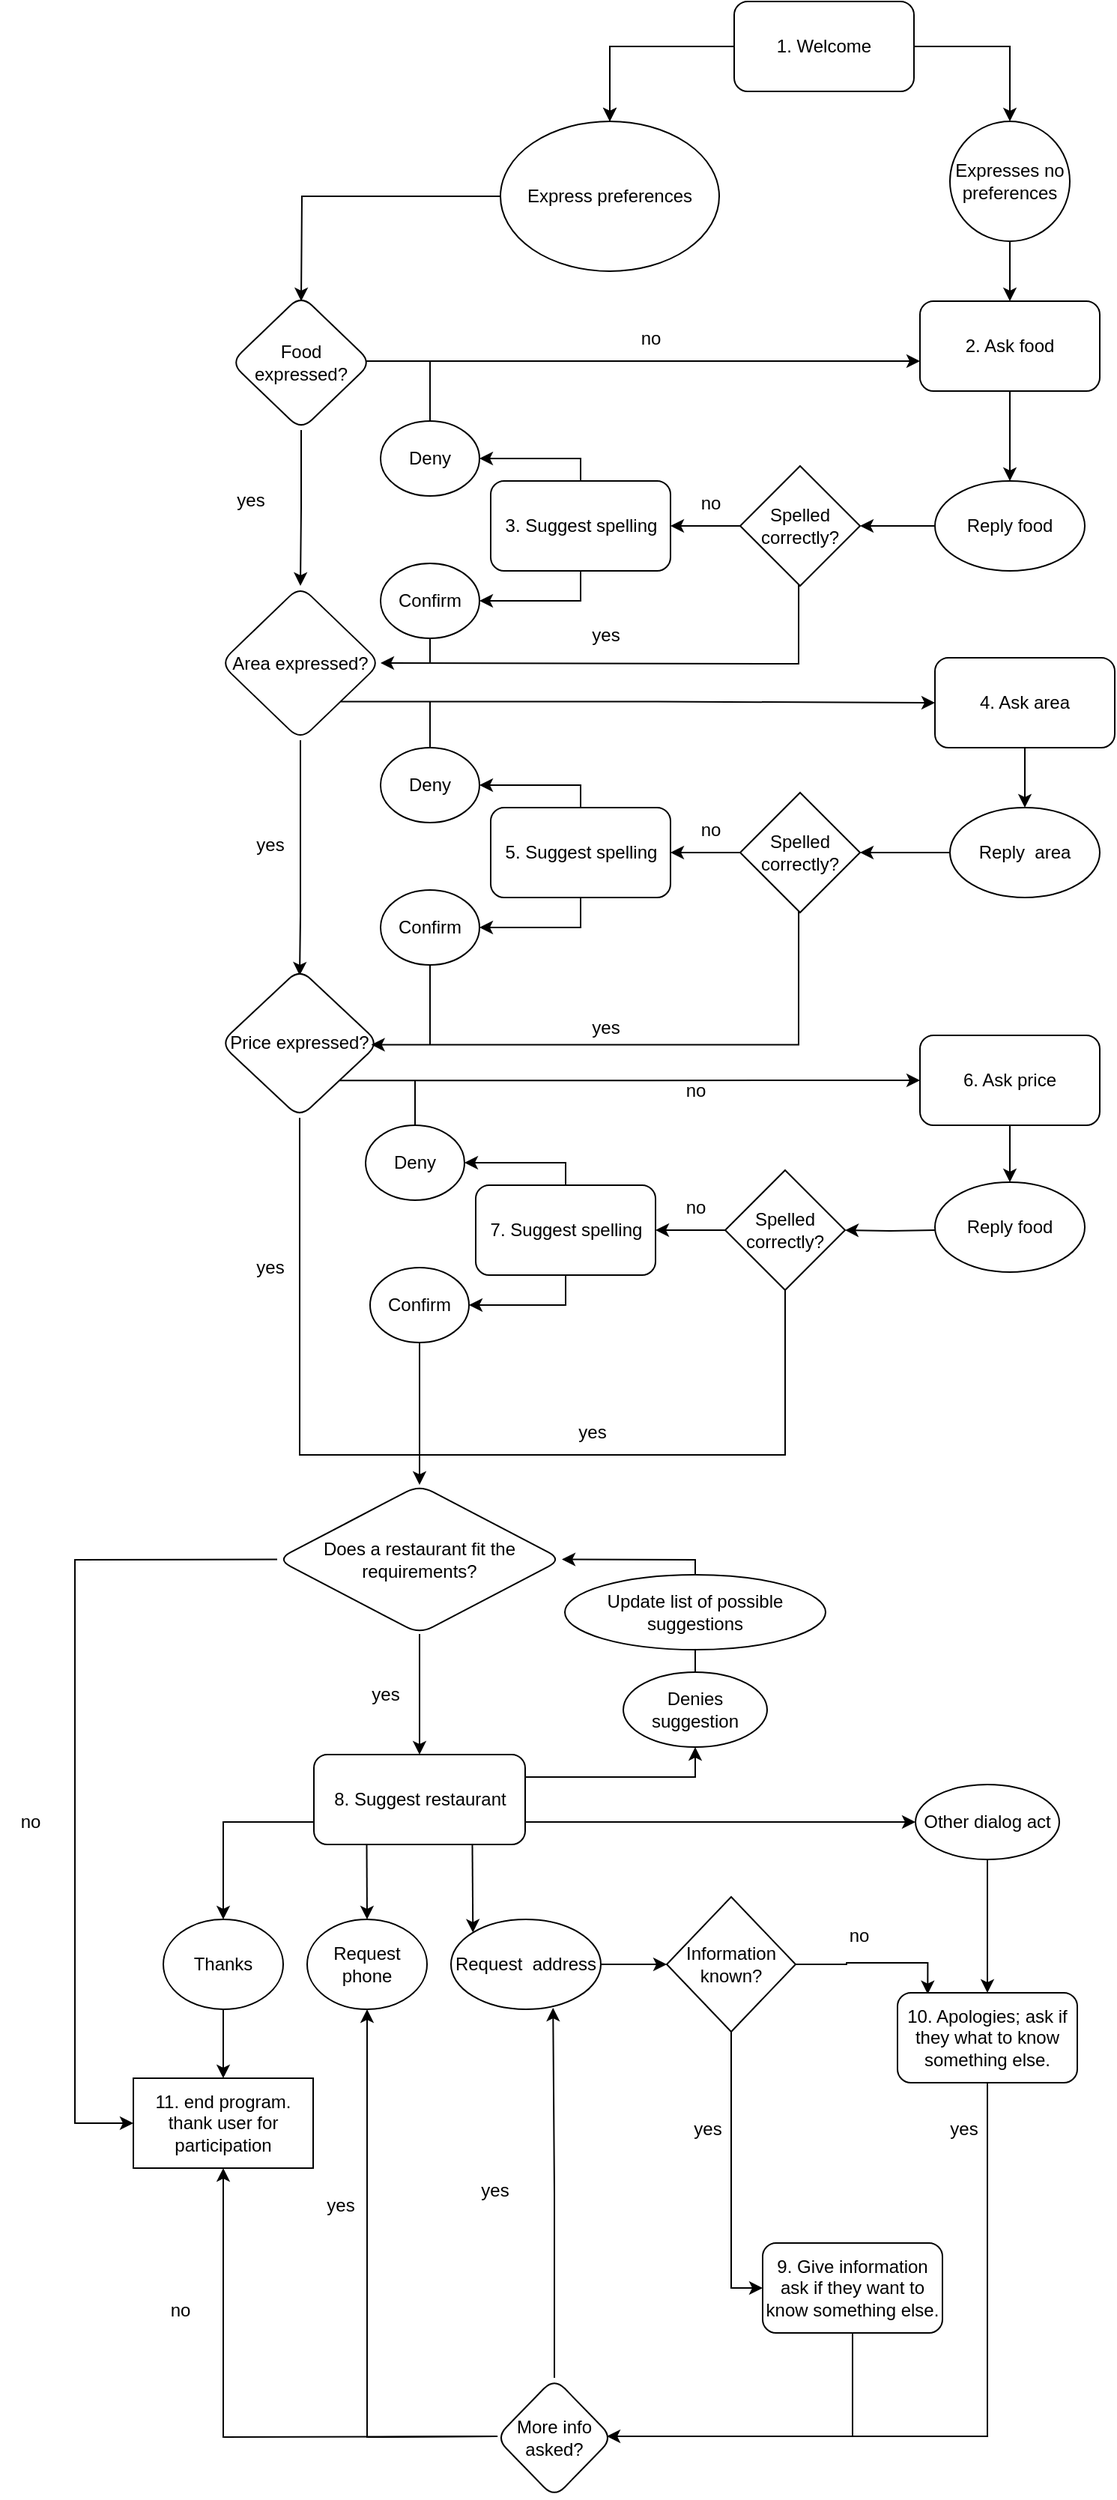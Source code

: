 <mxfile version="21.6.8" type="device">
  <diagram name="Pagina-1" id="opsYDkwGyhG0ZiY4xurV">
    <mxGraphModel dx="1762" dy="1992" grid="1" gridSize="10" guides="1" tooltips="1" connect="1" arrows="1" fold="1" page="1" pageScale="1" pageWidth="827" pageHeight="1169" math="0" shadow="0">
      <root>
        <mxCell id="0" />
        <mxCell id="1" parent="0" />
        <mxCell id="xywXRpfewnDEHFDwTRsP-21" value="" style="endArrow=none;html=1;rounded=0;exitX=0.5;exitY=1;exitDx=0;exitDy=0;" edge="1" parent="1">
          <mxGeometry width="50" height="50" relative="1" as="geometry">
            <mxPoint x="837" y="109" as="sourcePoint" />
            <mxPoint x="837" y="166" as="targetPoint" />
          </mxGeometry>
        </mxCell>
        <mxCell id="wEoxP2lr9VhXcSe8FNW--11" value="" style="edgeStyle=orthogonalEdgeStyle;rounded=0;orthogonalLoop=1;jettySize=auto;html=1;" parent="1" source="wEoxP2lr9VhXcSe8FNW--1" target="wEoxP2lr9VhXcSe8FNW--10" edge="1">
          <mxGeometry relative="1" as="geometry" />
        </mxCell>
        <mxCell id="wEoxP2lr9VhXcSe8FNW--21" value="" style="edgeStyle=orthogonalEdgeStyle;rounded=0;orthogonalLoop=1;jettySize=auto;html=1;" parent="1" source="wEoxP2lr9VhXcSe8FNW--1" target="wEoxP2lr9VhXcSe8FNW--10" edge="1">
          <mxGeometry relative="1" as="geometry" />
        </mxCell>
        <mxCell id="wEoxP2lr9VhXcSe8FNW--23" value="" style="edgeStyle=orthogonalEdgeStyle;rounded=0;orthogonalLoop=1;jettySize=auto;html=1;" parent="1" source="wEoxP2lr9VhXcSe8FNW--1" target="wEoxP2lr9VhXcSe8FNW--22" edge="1">
          <mxGeometry relative="1" as="geometry" />
        </mxCell>
        <mxCell id="wEoxP2lr9VhXcSe8FNW--1" value="1. Welcome" style="rounded=1;whiteSpace=wrap;html=1;" parent="1" vertex="1">
          <mxGeometry x="1040" y="-530" width="120" height="60" as="geometry" />
        </mxCell>
        <mxCell id="wEoxP2lr9VhXcSe8FNW--20" value="" style="edgeStyle=orthogonalEdgeStyle;rounded=0;orthogonalLoop=1;jettySize=auto;html=1;" parent="1" source="wEoxP2lr9VhXcSe8FNW--10" edge="1">
          <mxGeometry relative="1" as="geometry">
            <mxPoint x="751" y="-330" as="targetPoint" />
          </mxGeometry>
        </mxCell>
        <mxCell id="wEoxP2lr9VhXcSe8FNW--10" value="&lt;div&gt;Express preferences&lt;/div&gt;" style="ellipse;whiteSpace=wrap;html=1;rounded=1;" parent="1" vertex="1">
          <mxGeometry x="884" y="-450" width="146" height="100" as="geometry" />
        </mxCell>
        <mxCell id="wEoxP2lr9VhXcSe8FNW--31" style="edgeStyle=orthogonalEdgeStyle;rounded=0;orthogonalLoop=1;jettySize=auto;html=1;exitX=0.956;exitY=0.516;exitDx=0;exitDy=0;exitPerimeter=0;" parent="1" source="wEoxP2lr9VhXcSe8FNW--19" target="wEoxP2lr9VhXcSe8FNW--29" edge="1">
          <mxGeometry relative="1" as="geometry">
            <Array as="points">
              <mxPoint x="794" y="-290" />
            </Array>
          </mxGeometry>
        </mxCell>
        <mxCell id="wEoxP2lr9VhXcSe8FNW--33" value="" style="edgeStyle=orthogonalEdgeStyle;rounded=0;orthogonalLoop=1;jettySize=auto;html=1;" parent="1" source="wEoxP2lr9VhXcSe8FNW--19" target="wEoxP2lr9VhXcSe8FNW--32" edge="1">
          <mxGeometry relative="1" as="geometry" />
        </mxCell>
        <mxCell id="wEoxP2lr9VhXcSe8FNW--19" value="Food expressed?" style="rhombus;whiteSpace=wrap;html=1;rounded=1;" parent="1" vertex="1">
          <mxGeometry x="704" y="-334" width="94" height="90" as="geometry" />
        </mxCell>
        <mxCell id="wEoxP2lr9VhXcSe8FNW--30" value="" style="edgeStyle=orthogonalEdgeStyle;rounded=0;orthogonalLoop=1;jettySize=auto;html=1;" parent="1" source="wEoxP2lr9VhXcSe8FNW--22" target="wEoxP2lr9VhXcSe8FNW--29" edge="1">
          <mxGeometry relative="1" as="geometry" />
        </mxCell>
        <mxCell id="wEoxP2lr9VhXcSe8FNW--22" value="Expresses no preferences" style="ellipse;whiteSpace=wrap;html=1;rounded=1;" parent="1" vertex="1">
          <mxGeometry x="1184" y="-450" width="80" height="80" as="geometry" />
        </mxCell>
        <mxCell id="wEoxP2lr9VhXcSe8FNW--26" value="no" style="text;html=1;align=center;verticalAlign=middle;resizable=0;points=[];autosize=1;strokeColor=none;fillColor=none;" parent="1" vertex="1">
          <mxGeometry x="964" y="-320" width="40" height="30" as="geometry" />
        </mxCell>
        <mxCell id="wEoxP2lr9VhXcSe8FNW--37" style="edgeStyle=orthogonalEdgeStyle;rounded=0;orthogonalLoop=1;jettySize=auto;html=1;entryX=0.5;entryY=0;entryDx=0;entryDy=0;" parent="1" source="wEoxP2lr9VhXcSe8FNW--29" target="wEoxP2lr9VhXcSe8FNW--48" edge="1">
          <mxGeometry relative="1" as="geometry" />
        </mxCell>
        <mxCell id="wEoxP2lr9VhXcSe8FNW--29" value="2. Ask food" style="whiteSpace=wrap;html=1;rounded=1;" parent="1" vertex="1">
          <mxGeometry x="1164" y="-330" width="120" height="60" as="geometry" />
        </mxCell>
        <mxCell id="wEoxP2lr9VhXcSe8FNW--32" value="Area expressed?" style="rhombus;whiteSpace=wrap;html=1;rounded=1;" parent="1" vertex="1">
          <mxGeometry x="697" y="-140" width="107" height="103" as="geometry" />
        </mxCell>
        <mxCell id="wEoxP2lr9VhXcSe8FNW--46" value="no" style="text;html=1;align=center;verticalAlign=middle;resizable=0;points=[];autosize=1;strokeColor=none;fillColor=none;" parent="1" vertex="1">
          <mxGeometry x="1004" y="-210" width="40" height="30" as="geometry" />
        </mxCell>
        <mxCell id="wEoxP2lr9VhXcSe8FNW--63" style="edgeStyle=orthogonalEdgeStyle;rounded=0;orthogonalLoop=1;jettySize=auto;html=1;exitX=0;exitY=0.5;exitDx=0;exitDy=0;entryX=1;entryY=0.5;entryDx=0;entryDy=0;" parent="1" source="wEoxP2lr9VhXcSe8FNW--48" target="wEoxP2lr9VhXcSe8FNW--53" edge="1">
          <mxGeometry relative="1" as="geometry" />
        </mxCell>
        <mxCell id="wEoxP2lr9VhXcSe8FNW--48" value="Reply food" style="ellipse;whiteSpace=wrap;html=1;" parent="1" vertex="1">
          <mxGeometry x="1174" y="-210" width="100" height="60" as="geometry" />
        </mxCell>
        <mxCell id="wEoxP2lr9VhXcSe8FNW--65" style="edgeStyle=orthogonalEdgeStyle;rounded=0;orthogonalLoop=1;jettySize=auto;html=1;exitX=0;exitY=0.5;exitDx=0;exitDy=0;entryX=1;entryY=0.5;entryDx=0;entryDy=0;" parent="1" source="wEoxP2lr9VhXcSe8FNW--53" target="wEoxP2lr9VhXcSe8FNW--57" edge="1">
          <mxGeometry relative="1" as="geometry" />
        </mxCell>
        <mxCell id="wEoxP2lr9VhXcSe8FNW--71" style="edgeStyle=orthogonalEdgeStyle;rounded=0;orthogonalLoop=1;jettySize=auto;html=1;entryX=1;entryY=0.5;entryDx=0;entryDy=0;exitX=0.488;exitY=0.939;exitDx=0;exitDy=0;exitPerimeter=0;" parent="1" source="wEoxP2lr9VhXcSe8FNW--53" target="wEoxP2lr9VhXcSe8FNW--32" edge="1">
          <mxGeometry relative="1" as="geometry">
            <Array as="points">
              <mxPoint x="1083" y="-88" />
              <mxPoint x="1064" y="-88" />
            </Array>
          </mxGeometry>
        </mxCell>
        <mxCell id="wEoxP2lr9VhXcSe8FNW--53" value="Spelled correctly?" style="rhombus;whiteSpace=wrap;html=1;" parent="1" vertex="1">
          <mxGeometry x="1044" y="-220" width="80" height="80" as="geometry" />
        </mxCell>
        <mxCell id="wEoxP2lr9VhXcSe8FNW--57" value="3. Suggest spelling" style="rounded=1;whiteSpace=wrap;html=1;" parent="1" vertex="1">
          <mxGeometry x="877.5" y="-210" width="120" height="60" as="geometry" />
        </mxCell>
        <mxCell id="wEoxP2lr9VhXcSe8FNW--59" value="Confirm" style="ellipse;whiteSpace=wrap;html=1;" parent="1" vertex="1">
          <mxGeometry x="804" y="-155" width="66" height="50" as="geometry" />
        </mxCell>
        <mxCell id="wEoxP2lr9VhXcSe8FNW--60" value="Deny" style="ellipse;whiteSpace=wrap;html=1;" parent="1" vertex="1">
          <mxGeometry x="804" y="-250" width="66" height="50" as="geometry" />
        </mxCell>
        <mxCell id="wEoxP2lr9VhXcSe8FNW--72" value="yes" style="text;html=1;align=center;verticalAlign=middle;resizable=0;points=[];autosize=1;strokeColor=none;fillColor=none;" parent="1" vertex="1">
          <mxGeometry x="934" y="-122" width="40" height="30" as="geometry" />
        </mxCell>
        <mxCell id="wEoxP2lr9VhXcSe8FNW--75" style="edgeStyle=orthogonalEdgeStyle;rounded=0;orthogonalLoop=1;jettySize=auto;html=1;exitX=1;exitY=1;exitDx=0;exitDy=0;" parent="1" source="wEoxP2lr9VhXcSe8FNW--32" target="wEoxP2lr9VhXcSe8FNW--80" edge="1">
          <mxGeometry relative="1" as="geometry">
            <mxPoint x="834" y="-62" as="sourcePoint" />
          </mxGeometry>
        </mxCell>
        <mxCell id="wEoxP2lr9VhXcSe8FNW--76" value="" style="edgeStyle=orthogonalEdgeStyle;rounded=0;orthogonalLoop=1;jettySize=auto;html=1;exitX=0.5;exitY=1;exitDx=0;exitDy=0;" parent="1" source="wEoxP2lr9VhXcSe8FNW--32" edge="1">
          <mxGeometry relative="1" as="geometry">
            <mxPoint x="750" y="120" as="targetPoint" />
            <mxPoint x="794.067" y="-22.067" as="sourcePoint" />
            <Array as="points">
              <mxPoint x="750" y="80" />
              <mxPoint x="750" y="120" />
            </Array>
          </mxGeometry>
        </mxCell>
        <mxCell id="xywXRpfewnDEHFDwTRsP-23" style="edgeStyle=orthogonalEdgeStyle;rounded=0;orthogonalLoop=1;jettySize=auto;html=1;exitX=0.5;exitY=1;exitDx=0;exitDy=0;entryX=0.5;entryY=0;entryDx=0;entryDy=0;" edge="1" parent="1" source="wEoxP2lr9VhXcSe8FNW--80" target="xywXRpfewnDEHFDwTRsP-11">
          <mxGeometry relative="1" as="geometry" />
        </mxCell>
        <mxCell id="wEoxP2lr9VhXcSe8FNW--80" value="4. Ask area" style="whiteSpace=wrap;html=1;rounded=1;" parent="1" vertex="1">
          <mxGeometry x="1174" y="-92" width="120" height="60" as="geometry" />
        </mxCell>
        <mxCell id="wEoxP2lr9VhXcSe8FNW--94" value="yes" style="text;html=1;align=center;verticalAlign=middle;resizable=0;points=[];autosize=1;strokeColor=none;fillColor=none;" parent="1" vertex="1">
          <mxGeometry x="934" y="140" width="40" height="30" as="geometry" />
        </mxCell>
        <mxCell id="wEoxP2lr9VhXcSe8FNW--135" style="edgeStyle=orthogonalEdgeStyle;rounded=0;orthogonalLoop=1;jettySize=auto;html=1;exitX=1;exitY=1;exitDx=0;exitDy=0;" parent="1" source="wEoxP2lr9VhXcSe8FNW--117" target="wEoxP2lr9VhXcSe8FNW--120" edge="1">
          <mxGeometry relative="1" as="geometry" />
        </mxCell>
        <mxCell id="wEoxP2lr9VhXcSe8FNW--117" value="Price expressed?" style="rhombus;whiteSpace=wrap;html=1;rounded=1;" parent="1" vertex="1">
          <mxGeometry x="697" y="115.5" width="106" height="99.5" as="geometry" />
        </mxCell>
        <mxCell id="wEoxP2lr9VhXcSe8FNW--119" style="edgeStyle=orthogonalEdgeStyle;rounded=0;orthogonalLoop=1;jettySize=auto;html=1;entryX=0.5;entryY=0;entryDx=0;entryDy=0;" parent="1" source="wEoxP2lr9VhXcSe8FNW--120" target="wEoxP2lr9VhXcSe8FNW--123" edge="1">
          <mxGeometry relative="1" as="geometry" />
        </mxCell>
        <mxCell id="wEoxP2lr9VhXcSe8FNW--120" value="6. Ask price" style="whiteSpace=wrap;html=1;rounded=1;" parent="1" vertex="1">
          <mxGeometry x="1164" y="160" width="120" height="60" as="geometry" />
        </mxCell>
        <mxCell id="wEoxP2lr9VhXcSe8FNW--123" value="Reply food" style="ellipse;whiteSpace=wrap;html=1;" parent="1" vertex="1">
          <mxGeometry x="1174" y="258" width="100" height="60" as="geometry" />
        </mxCell>
        <mxCell id="wEoxP2lr9VhXcSe8FNW--136" value="no" style="text;html=1;align=center;verticalAlign=middle;resizable=0;points=[];autosize=1;strokeColor=none;fillColor=none;" parent="1" vertex="1">
          <mxGeometry x="994" y="182" width="40" height="30" as="geometry" />
        </mxCell>
        <mxCell id="wEoxP2lr9VhXcSe8FNW--138" value="yes" style="text;html=1;align=center;verticalAlign=middle;resizable=0;points=[];autosize=1;strokeColor=none;fillColor=none;" parent="1" vertex="1">
          <mxGeometry x="697" y="-212" width="40" height="30" as="geometry" />
        </mxCell>
        <mxCell id="wEoxP2lr9VhXcSe8FNW--139" value="yes" style="text;html=1;align=center;verticalAlign=middle;resizable=0;points=[];autosize=1;strokeColor=none;fillColor=none;" parent="1" vertex="1">
          <mxGeometry x="710" y="18" width="40" height="30" as="geometry" />
        </mxCell>
        <mxCell id="wEoxP2lr9VhXcSe8FNW--140" value="yes" style="text;html=1;align=center;verticalAlign=middle;resizable=0;points=[];autosize=1;strokeColor=none;fillColor=none;" parent="1" vertex="1">
          <mxGeometry x="710" y="300" width="40" height="30" as="geometry" />
        </mxCell>
        <mxCell id="wEoxP2lr9VhXcSe8FNW--144" style="edgeStyle=orthogonalEdgeStyle;rounded=0;orthogonalLoop=1;jettySize=auto;html=1;entryX=0.5;entryY=0;entryDx=0;entryDy=0;exitX=0;exitY=0.75;exitDx=0;exitDy=0;" parent="1" source="wEoxP2lr9VhXcSe8FNW--141" target="wEoxP2lr9VhXcSe8FNW--142" edge="1">
          <mxGeometry relative="1" as="geometry">
            <mxPoint x="765" y="685" as="sourcePoint" />
          </mxGeometry>
        </mxCell>
        <mxCell id="wEoxP2lr9VhXcSe8FNW--141" value="8. Suggest restaurant" style="rounded=1;whiteSpace=wrap;html=1;" parent="1" vertex="1">
          <mxGeometry x="759.5" y="640" width="141" height="60" as="geometry" />
        </mxCell>
        <mxCell id="wEoxP2lr9VhXcSe8FNW--148" value="" style="edgeStyle=orthogonalEdgeStyle;rounded=0;orthogonalLoop=1;jettySize=auto;html=1;" parent="1" source="wEoxP2lr9VhXcSe8FNW--142" target="wEoxP2lr9VhXcSe8FNW--147" edge="1">
          <mxGeometry relative="1" as="geometry" />
        </mxCell>
        <mxCell id="wEoxP2lr9VhXcSe8FNW--142" value="&lt;div&gt;Thanks&lt;/div&gt;" style="ellipse;whiteSpace=wrap;html=1;" parent="1" vertex="1">
          <mxGeometry x="659" y="750" width="80" height="60" as="geometry" />
        </mxCell>
        <mxCell id="wEoxP2lr9VhXcSe8FNW--143" value="Request&amp;nbsp; address" style="ellipse;whiteSpace=wrap;html=1;" parent="1" vertex="1">
          <mxGeometry x="851" y="750" width="100" height="60" as="geometry" />
        </mxCell>
        <mxCell id="wEoxP2lr9VhXcSe8FNW--147" value="11. end program. thank user for participation" style="whiteSpace=wrap;html=1;" parent="1" vertex="1">
          <mxGeometry x="639" y="856" width="120" height="60" as="geometry" />
        </mxCell>
        <mxCell id="wEoxP2lr9VhXcSe8FNW--150" value="Request phone" style="ellipse;whiteSpace=wrap;html=1;" parent="1" vertex="1">
          <mxGeometry x="755" y="750" width="80" height="60" as="geometry" />
        </mxCell>
        <mxCell id="wEoxP2lr9VhXcSe8FNW--168" style="edgeStyle=orthogonalEdgeStyle;rounded=0;orthogonalLoop=1;jettySize=auto;html=1;entryX=0.5;entryY=0;entryDx=0;entryDy=0;exitX=0.5;exitY=1;exitDx=0;exitDy=0;" parent="1" source="wEoxP2lr9VhXcSe8FNW--152" target="wEoxP2lr9VhXcSe8FNW--167" edge="1">
          <mxGeometry relative="1" as="geometry">
            <Array as="points">
              <mxPoint x="1209" y="715" />
            </Array>
          </mxGeometry>
        </mxCell>
        <mxCell id="wEoxP2lr9VhXcSe8FNW--152" value="Other dialog act" style="ellipse;whiteSpace=wrap;html=1;" parent="1" vertex="1">
          <mxGeometry x="1161" y="660" width="96" height="50" as="geometry" />
        </mxCell>
        <mxCell id="wEoxP2lr9VhXcSe8FNW--164" value="" style="edgeStyle=orthogonalEdgeStyle;rounded=0;orthogonalLoop=1;jettySize=auto;html=1;entryX=0.168;entryY=0.014;entryDx=0;entryDy=0;entryPerimeter=0;" parent="1" source="wEoxP2lr9VhXcSe8FNW--159" edge="1" target="wEoxP2lr9VhXcSe8FNW--167">
          <mxGeometry relative="1" as="geometry">
            <mxPoint x="1095" y="865" as="targetPoint" />
          </mxGeometry>
        </mxCell>
        <mxCell id="wEoxP2lr9VhXcSe8FNW--166" style="edgeStyle=orthogonalEdgeStyle;rounded=0;orthogonalLoop=1;jettySize=auto;html=1;entryX=0;entryY=0.5;entryDx=0;entryDy=0;exitX=0.5;exitY=1;exitDx=0;exitDy=0;" parent="1" source="wEoxP2lr9VhXcSe8FNW--159" target="wEoxP2lr9VhXcSe8FNW--169" edge="1">
          <mxGeometry relative="1" as="geometry">
            <mxPoint x="1195" y="736" as="targetPoint" />
          </mxGeometry>
        </mxCell>
        <mxCell id="wEoxP2lr9VhXcSe8FNW--159" value="Information known?" style="rhombus;whiteSpace=wrap;html=1;" parent="1" vertex="1">
          <mxGeometry x="995" y="735" width="86" height="90" as="geometry" />
        </mxCell>
        <mxCell id="wEoxP2lr9VhXcSe8FNW--162" value="yes" style="text;html=1;align=center;verticalAlign=middle;resizable=0;points=[];autosize=1;strokeColor=none;fillColor=none;" parent="1" vertex="1">
          <mxGeometry x="1172.5" y="875" width="40" height="30" as="geometry" />
        </mxCell>
        <mxCell id="wEoxP2lr9VhXcSe8FNW--165" value="no" style="text;html=1;align=center;verticalAlign=middle;resizable=0;points=[];autosize=1;strokeColor=none;fillColor=none;" parent="1" vertex="1">
          <mxGeometry x="1102.5" y="746" width="40" height="30" as="geometry" />
        </mxCell>
        <mxCell id="wEoxP2lr9VhXcSe8FNW--167" value="10. Apologies; ask if they what to know something else." style="rounded=1;whiteSpace=wrap;html=1;" parent="1" vertex="1">
          <mxGeometry x="1149" y="799" width="120" height="60" as="geometry" />
        </mxCell>
        <mxCell id="wEoxP2lr9VhXcSe8FNW--169" value="9. Give information&lt;br&gt;ask if they want to know something else." style="rounded=1;whiteSpace=wrap;html=1;" parent="1" vertex="1">
          <mxGeometry x="1059" y="966" width="120" height="60" as="geometry" />
        </mxCell>
        <mxCell id="wEoxP2lr9VhXcSe8FNW--173" style="edgeStyle=orthogonalEdgeStyle;rounded=0;orthogonalLoop=1;jettySize=auto;html=1;entryX=0.5;entryY=1;entryDx=0;entryDy=0;" parent="1" target="wEoxP2lr9VhXcSe8FNW--150" edge="1">
          <mxGeometry relative="1" as="geometry">
            <mxPoint x="882.042" y="1095.043" as="sourcePoint" />
          </mxGeometry>
        </mxCell>
        <mxCell id="wEoxP2lr9VhXcSe8FNW--174" style="edgeStyle=orthogonalEdgeStyle;rounded=0;orthogonalLoop=1;jettySize=auto;html=1;exitX=0.5;exitY=0;exitDx=0;exitDy=0;entryX=0.681;entryY=0.984;entryDx=0;entryDy=0;entryPerimeter=0;" parent="1" source="wEoxP2lr9VhXcSe8FNW--171" target="wEoxP2lr9VhXcSe8FNW--143" edge="1">
          <mxGeometry relative="1" as="geometry">
            <mxPoint x="901.5" y="1075" as="sourcePoint" />
          </mxGeometry>
        </mxCell>
        <mxCell id="wEoxP2lr9VhXcSe8FNW--177" style="edgeStyle=orthogonalEdgeStyle;rounded=0;orthogonalLoop=1;jettySize=auto;html=1;entryX=0.5;entryY=1;entryDx=0;entryDy=0;" parent="1" target="wEoxP2lr9VhXcSe8FNW--147" edge="1">
          <mxGeometry relative="1" as="geometry">
            <mxPoint x="882.042" y="1095.043" as="sourcePoint" />
          </mxGeometry>
        </mxCell>
        <mxCell id="wEoxP2lr9VhXcSe8FNW--171" value="More info asked?" style="rhombus;whiteSpace=wrap;html=1;rounded=1;" parent="1" vertex="1">
          <mxGeometry x="881" y="1056" width="78" height="80" as="geometry" />
        </mxCell>
        <mxCell id="wEoxP2lr9VhXcSe8FNW--175" value="yes" style="text;html=1;align=center;verticalAlign=middle;resizable=0;points=[];autosize=1;strokeColor=none;fillColor=none;" parent="1" vertex="1">
          <mxGeometry x="1002" y="875" width="40" height="30" as="geometry" />
        </mxCell>
        <mxCell id="wEoxP2lr9VhXcSe8FNW--176" value="yes" style="text;html=1;align=center;verticalAlign=middle;resizable=0;points=[];autosize=1;strokeColor=none;fillColor=none;" parent="1" vertex="1">
          <mxGeometry x="757" y="926" width="40" height="30" as="geometry" />
        </mxCell>
        <mxCell id="wEoxP2lr9VhXcSe8FNW--178" value="no" style="text;html=1;align=center;verticalAlign=middle;resizable=0;points=[];autosize=1;strokeColor=none;fillColor=none;" parent="1" vertex="1">
          <mxGeometry x="650" y="996" width="40" height="30" as="geometry" />
        </mxCell>
        <mxCell id="xywXRpfewnDEHFDwTRsP-3" value="" style="endArrow=classic;html=1;rounded=0;exitX=0.5;exitY=1;exitDx=0;exitDy=0;entryX=1;entryY=0.5;entryDx=0;entryDy=0;" edge="1" parent="1" source="wEoxP2lr9VhXcSe8FNW--57" target="wEoxP2lr9VhXcSe8FNW--59">
          <mxGeometry width="50" height="50" relative="1" as="geometry">
            <mxPoint x="943.5" y="-100" as="sourcePoint" />
            <mxPoint x="993.5" y="-150" as="targetPoint" />
            <Array as="points">
              <mxPoint x="937.5" y="-130" />
            </Array>
          </mxGeometry>
        </mxCell>
        <mxCell id="xywXRpfewnDEHFDwTRsP-5" value="" style="endArrow=classic;html=1;rounded=0;exitX=0.5;exitY=0;exitDx=0;exitDy=0;entryX=1;entryY=0.5;entryDx=0;entryDy=0;" edge="1" parent="1" source="wEoxP2lr9VhXcSe8FNW--57" target="wEoxP2lr9VhXcSe8FNW--60">
          <mxGeometry width="50" height="50" relative="1" as="geometry">
            <mxPoint x="943.5" y="-100" as="sourcePoint" />
            <mxPoint x="993.5" y="-150" as="targetPoint" />
            <Array as="points">
              <mxPoint x="937.5" y="-225" />
            </Array>
          </mxGeometry>
        </mxCell>
        <mxCell id="xywXRpfewnDEHFDwTRsP-6" value="" style="endArrow=none;html=1;rounded=0;exitX=0.5;exitY=1;exitDx=0;exitDy=0;" edge="1" parent="1" source="wEoxP2lr9VhXcSe8FNW--59">
          <mxGeometry width="50" height="50" relative="1" as="geometry">
            <mxPoint x="834" y="-104" as="sourcePoint" />
            <mxPoint x="837" y="-89" as="targetPoint" />
          </mxGeometry>
        </mxCell>
        <mxCell id="xywXRpfewnDEHFDwTRsP-7" value="" style="endArrow=none;html=1;rounded=0;exitX=0.5;exitY=0;exitDx=0;exitDy=0;" edge="1" parent="1" source="wEoxP2lr9VhXcSe8FNW--60">
          <mxGeometry width="50" height="50" relative="1" as="geometry">
            <mxPoint x="930" y="-130" as="sourcePoint" />
            <mxPoint x="837" y="-290" as="targetPoint" />
          </mxGeometry>
        </mxCell>
        <mxCell id="xywXRpfewnDEHFDwTRsP-9" value="no" style="text;html=1;align=center;verticalAlign=middle;resizable=0;points=[];autosize=1;strokeColor=none;fillColor=none;" vertex="1" parent="1">
          <mxGeometry x="1004" y="8" width="40" height="30" as="geometry" />
        </mxCell>
        <mxCell id="xywXRpfewnDEHFDwTRsP-10" style="edgeStyle=orthogonalEdgeStyle;rounded=0;orthogonalLoop=1;jettySize=auto;html=1;exitX=0;exitY=0.5;exitDx=0;exitDy=0;entryX=1;entryY=0.5;entryDx=0;entryDy=0;" edge="1" parent="1" source="xywXRpfewnDEHFDwTRsP-11" target="xywXRpfewnDEHFDwTRsP-14">
          <mxGeometry relative="1" as="geometry" />
        </mxCell>
        <mxCell id="xywXRpfewnDEHFDwTRsP-11" value="Reply&amp;nbsp; area" style="ellipse;whiteSpace=wrap;html=1;" vertex="1" parent="1">
          <mxGeometry x="1184" y="8" width="100" height="60" as="geometry" />
        </mxCell>
        <mxCell id="xywXRpfewnDEHFDwTRsP-12" style="edgeStyle=orthogonalEdgeStyle;rounded=0;orthogonalLoop=1;jettySize=auto;html=1;exitX=0;exitY=0.5;exitDx=0;exitDy=0;entryX=1;entryY=0.5;entryDx=0;entryDy=0;" edge="1" parent="1" source="xywXRpfewnDEHFDwTRsP-14" target="xywXRpfewnDEHFDwTRsP-15">
          <mxGeometry relative="1" as="geometry" />
        </mxCell>
        <mxCell id="xywXRpfewnDEHFDwTRsP-13" style="edgeStyle=orthogonalEdgeStyle;rounded=0;orthogonalLoop=1;jettySize=auto;html=1;entryX=0.951;entryY=0.51;entryDx=0;entryDy=0;exitX=0.488;exitY=0.939;exitDx=0;exitDy=0;exitPerimeter=0;entryPerimeter=0;" edge="1" parent="1" source="xywXRpfewnDEHFDwTRsP-14" target="wEoxP2lr9VhXcSe8FNW--117">
          <mxGeometry relative="1" as="geometry">
            <Array as="points">
              <mxPoint x="1083" y="166" />
            </Array>
            <mxPoint x="804" y="130" as="targetPoint" />
          </mxGeometry>
        </mxCell>
        <mxCell id="xywXRpfewnDEHFDwTRsP-14" value="Spelled correctly?" style="rhombus;whiteSpace=wrap;html=1;" vertex="1" parent="1">
          <mxGeometry x="1044" y="-2" width="80" height="80" as="geometry" />
        </mxCell>
        <mxCell id="xywXRpfewnDEHFDwTRsP-15" value="5. Suggest spelling" style="rounded=1;whiteSpace=wrap;html=1;" vertex="1" parent="1">
          <mxGeometry x="877.5" y="8" width="120" height="60" as="geometry" />
        </mxCell>
        <mxCell id="xywXRpfewnDEHFDwTRsP-17" value="Deny" style="ellipse;whiteSpace=wrap;html=1;" vertex="1" parent="1">
          <mxGeometry x="804" y="-32" width="66" height="50" as="geometry" />
        </mxCell>
        <mxCell id="xywXRpfewnDEHFDwTRsP-16" value="Confirm" style="ellipse;whiteSpace=wrap;html=1;" vertex="1" parent="1">
          <mxGeometry x="804" y="63" width="66" height="50" as="geometry" />
        </mxCell>
        <mxCell id="xywXRpfewnDEHFDwTRsP-19" value="" style="endArrow=classic;html=1;rounded=0;exitX=0.5;exitY=1;exitDx=0;exitDy=0;entryX=1;entryY=0.5;entryDx=0;entryDy=0;" edge="1" parent="1" source="xywXRpfewnDEHFDwTRsP-15" target="xywXRpfewnDEHFDwTRsP-16">
          <mxGeometry width="50" height="50" relative="1" as="geometry">
            <mxPoint x="943.5" y="118" as="sourcePoint" />
            <mxPoint x="993.5" y="68" as="targetPoint" />
            <Array as="points">
              <mxPoint x="937.5" y="88" />
            </Array>
          </mxGeometry>
        </mxCell>
        <mxCell id="xywXRpfewnDEHFDwTRsP-20" value="" style="endArrow=classic;html=1;rounded=0;exitX=0.5;exitY=0;exitDx=0;exitDy=0;entryX=1;entryY=0.5;entryDx=0;entryDy=0;" edge="1" parent="1" source="xywXRpfewnDEHFDwTRsP-15" target="xywXRpfewnDEHFDwTRsP-17">
          <mxGeometry width="50" height="50" relative="1" as="geometry">
            <mxPoint x="943.5" y="118" as="sourcePoint" />
            <mxPoint x="993.5" y="68" as="targetPoint" />
            <Array as="points">
              <mxPoint x="937.5" y="-7" />
            </Array>
          </mxGeometry>
        </mxCell>
        <mxCell id="xywXRpfewnDEHFDwTRsP-35" value="" style="endArrow=none;html=1;rounded=0;exitX=0.5;exitY=0;exitDx=0;exitDy=0;" edge="1" parent="1" source="xywXRpfewnDEHFDwTRsP-17">
          <mxGeometry width="50" height="50" relative="1" as="geometry">
            <mxPoint x="837" y="-35" as="sourcePoint" />
            <mxPoint x="837" y="-63" as="targetPoint" />
          </mxGeometry>
        </mxCell>
        <mxCell id="xywXRpfewnDEHFDwTRsP-43" value="no" style="text;html=1;align=center;verticalAlign=middle;resizable=0;points=[];autosize=1;strokeColor=none;fillColor=none;" vertex="1" parent="1">
          <mxGeometry x="994" y="260" width="40" height="30" as="geometry" />
        </mxCell>
        <mxCell id="xywXRpfewnDEHFDwTRsP-44" style="edgeStyle=orthogonalEdgeStyle;rounded=0;orthogonalLoop=1;jettySize=auto;html=1;exitX=0;exitY=0.5;exitDx=0;exitDy=0;entryX=1;entryY=0.5;entryDx=0;entryDy=0;" edge="1" parent="1" target="xywXRpfewnDEHFDwTRsP-46">
          <mxGeometry relative="1" as="geometry">
            <mxPoint x="1174" y="290" as="sourcePoint" />
          </mxGeometry>
        </mxCell>
        <mxCell id="xywXRpfewnDEHFDwTRsP-45" style="edgeStyle=orthogonalEdgeStyle;rounded=0;orthogonalLoop=1;jettySize=auto;html=1;exitX=0;exitY=0.5;exitDx=0;exitDy=0;entryX=1;entryY=0.5;entryDx=0;entryDy=0;" edge="1" parent="1" source="xywXRpfewnDEHFDwTRsP-46" target="xywXRpfewnDEHFDwTRsP-47">
          <mxGeometry relative="1" as="geometry" />
        </mxCell>
        <mxCell id="xywXRpfewnDEHFDwTRsP-46" value="Spelled correctly?" style="rhombus;whiteSpace=wrap;html=1;" vertex="1" parent="1">
          <mxGeometry x="1034" y="250" width="80" height="80" as="geometry" />
        </mxCell>
        <mxCell id="xywXRpfewnDEHFDwTRsP-47" value="7. Suggest spelling" style="rounded=1;whiteSpace=wrap;html=1;" vertex="1" parent="1">
          <mxGeometry x="867.5" y="260" width="120" height="60" as="geometry" />
        </mxCell>
        <mxCell id="xywXRpfewnDEHFDwTRsP-48" value="Deny" style="ellipse;whiteSpace=wrap;html=1;" vertex="1" parent="1">
          <mxGeometry x="794" y="220" width="66" height="50" as="geometry" />
        </mxCell>
        <mxCell id="xywXRpfewnDEHFDwTRsP-49" value="Confirm" style="ellipse;whiteSpace=wrap;html=1;" vertex="1" parent="1">
          <mxGeometry x="797" y="315" width="66" height="50" as="geometry" />
        </mxCell>
        <mxCell id="xywXRpfewnDEHFDwTRsP-50" value="" style="endArrow=classic;html=1;rounded=0;exitX=0.5;exitY=1;exitDx=0;exitDy=0;entryX=1;entryY=0.5;entryDx=0;entryDy=0;" edge="1" parent="1" source="xywXRpfewnDEHFDwTRsP-47" target="xywXRpfewnDEHFDwTRsP-49">
          <mxGeometry width="50" height="50" relative="1" as="geometry">
            <mxPoint x="933.5" y="370" as="sourcePoint" />
            <mxPoint x="983.5" y="320" as="targetPoint" />
            <Array as="points">
              <mxPoint x="927.5" y="340" />
            </Array>
          </mxGeometry>
        </mxCell>
        <mxCell id="xywXRpfewnDEHFDwTRsP-51" value="" style="endArrow=classic;html=1;rounded=0;exitX=0.5;exitY=0;exitDx=0;exitDy=0;entryX=1;entryY=0.5;entryDx=0;entryDy=0;" edge="1" parent="1" source="xywXRpfewnDEHFDwTRsP-47" target="xywXRpfewnDEHFDwTRsP-48">
          <mxGeometry width="50" height="50" relative="1" as="geometry">
            <mxPoint x="933.5" y="370" as="sourcePoint" />
            <mxPoint x="983.5" y="320" as="targetPoint" />
            <Array as="points">
              <mxPoint x="927.5" y="245" />
            </Array>
          </mxGeometry>
        </mxCell>
        <mxCell id="xywXRpfewnDEHFDwTRsP-53" value="" style="endArrow=classic;html=1;rounded=0;exitX=1;exitY=0.75;exitDx=0;exitDy=0;entryX=0;entryY=0.5;entryDx=0;entryDy=0;" edge="1" parent="1" source="wEoxP2lr9VhXcSe8FNW--141" target="wEoxP2lr9VhXcSe8FNW--152">
          <mxGeometry width="50" height="50" relative="1" as="geometry">
            <mxPoint x="1495" y="735" as="sourcePoint" />
            <mxPoint x="1545" y="685" as="targetPoint" />
          </mxGeometry>
        </mxCell>
        <mxCell id="xywXRpfewnDEHFDwTRsP-54" value="" style="endArrow=classic;html=1;rounded=0;exitX=0.25;exitY=1;exitDx=0;exitDy=0;entryX=0.5;entryY=0;entryDx=0;entryDy=0;" edge="1" parent="1" source="wEoxP2lr9VhXcSe8FNW--141" target="wEoxP2lr9VhXcSe8FNW--150">
          <mxGeometry width="50" height="50" relative="1" as="geometry">
            <mxPoint x="1505" y="745" as="sourcePoint" />
            <mxPoint x="799" y="755" as="targetPoint" />
          </mxGeometry>
        </mxCell>
        <mxCell id="xywXRpfewnDEHFDwTRsP-55" value="" style="endArrow=classic;html=1;rounded=0;exitX=1;exitY=0.5;exitDx=0;exitDy=0;entryX=0;entryY=0.5;entryDx=0;entryDy=0;" edge="1" parent="1" source="wEoxP2lr9VhXcSe8FNW--143" target="wEoxP2lr9VhXcSe8FNW--159">
          <mxGeometry width="50" height="50" relative="1" as="geometry">
            <mxPoint x="938.355" y="798.787" as="sourcePoint" />
            <mxPoint x="1027" y="779" as="targetPoint" />
            <Array as="points" />
          </mxGeometry>
        </mxCell>
        <mxCell id="xywXRpfewnDEHFDwTRsP-56" value="" style="endArrow=classic;html=1;rounded=0;exitX=0.5;exitY=1;exitDx=0;exitDy=0;entryX=0.936;entryY=0.5;entryDx=0;entryDy=0;entryPerimeter=0;" edge="1" parent="1" source="wEoxP2lr9VhXcSe8FNW--169">
          <mxGeometry width="50" height="50" relative="1" as="geometry">
            <mxPoint x="1525" y="765" as="sourcePoint" />
            <mxPoint x="955.008" y="1095" as="targetPoint" />
            <Array as="points">
              <mxPoint x="1119" y="1095" />
            </Array>
          </mxGeometry>
        </mxCell>
        <mxCell id="xywXRpfewnDEHFDwTRsP-58" value="" style="endArrow=none;html=1;rounded=0;entryX=0.5;entryY=0;entryDx=0;entryDy=0;" edge="1" parent="1" target="xywXRpfewnDEHFDwTRsP-48">
          <mxGeometry width="50" height="50" relative="1" as="geometry">
            <mxPoint x="827" y="190" as="sourcePoint" />
            <mxPoint x="994" y="420" as="targetPoint" />
          </mxGeometry>
        </mxCell>
        <mxCell id="xywXRpfewnDEHFDwTRsP-60" value="" style="endArrow=none;html=1;rounded=0;exitX=0.5;exitY=1;exitDx=0;exitDy=0;" edge="1" parent="1" source="wEoxP2lr9VhXcSe8FNW--117">
          <mxGeometry width="50" height="50" relative="1" as="geometry">
            <mxPoint x="1134" y="480" as="sourcePoint" />
            <mxPoint x="830" y="440" as="targetPoint" />
            <Array as="points">
              <mxPoint x="750" y="440" />
            </Array>
          </mxGeometry>
        </mxCell>
        <mxCell id="xywXRpfewnDEHFDwTRsP-63" value="" style="endArrow=none;html=1;rounded=0;exitX=0.5;exitY=1;exitDx=0;exitDy=0;" edge="1" parent="1" source="wEoxP2lr9VhXcSe8FNW--167">
          <mxGeometry width="50" height="50" relative="1" as="geometry">
            <mxPoint x="1349" y="745" as="sourcePoint" />
            <mxPoint x="1115" y="1095" as="targetPoint" />
            <Array as="points">
              <mxPoint x="1209" y="1095" />
            </Array>
          </mxGeometry>
        </mxCell>
        <mxCell id="xywXRpfewnDEHFDwTRsP-68" value="Does a restaurant fit the requirements?" style="rhombus;whiteSpace=wrap;html=1;rounded=1;" vertex="1" parent="1">
          <mxGeometry x="735" y="460" width="190" height="99.5" as="geometry" />
        </mxCell>
        <mxCell id="xywXRpfewnDEHFDwTRsP-69" value="" style="endArrow=classic;html=1;rounded=0;exitX=0.5;exitY=1;exitDx=0;exitDy=0;entryX=0.5;entryY=0;entryDx=0;entryDy=0;" edge="1" parent="1" source="xywXRpfewnDEHFDwTRsP-49" target="xywXRpfewnDEHFDwTRsP-68">
          <mxGeometry width="50" height="50" relative="1" as="geometry">
            <mxPoint x="430" y="540" as="sourcePoint" />
            <mxPoint x="480" y="490" as="targetPoint" />
          </mxGeometry>
        </mxCell>
        <mxCell id="xywXRpfewnDEHFDwTRsP-71" value="" style="endArrow=none;html=1;rounded=0;entryX=0.5;entryY=1;entryDx=0;entryDy=0;" edge="1" parent="1" target="xywXRpfewnDEHFDwTRsP-46">
          <mxGeometry width="50" height="50" relative="1" as="geometry">
            <mxPoint x="830" y="440" as="sourcePoint" />
            <mxPoint x="650" y="340" as="targetPoint" />
            <Array as="points">
              <mxPoint x="1074" y="440" />
            </Array>
          </mxGeometry>
        </mxCell>
        <mxCell id="xywXRpfewnDEHFDwTRsP-72" value="yes" style="text;html=1;align=center;verticalAlign=middle;resizable=0;points=[];autosize=1;strokeColor=none;fillColor=none;" vertex="1" parent="1">
          <mxGeometry x="925" y="410" width="40" height="30" as="geometry" />
        </mxCell>
        <mxCell id="xywXRpfewnDEHFDwTRsP-73" value="" style="endArrow=classic;html=1;rounded=0;exitX=0.5;exitY=1;exitDx=0;exitDy=0;entryX=0.5;entryY=0;entryDx=0;entryDy=0;" edge="1" parent="1" source="xywXRpfewnDEHFDwTRsP-68" target="wEoxP2lr9VhXcSe8FNW--141">
          <mxGeometry width="50" height="50" relative="1" as="geometry">
            <mxPoint x="630" y="610" as="sourcePoint" />
            <mxPoint x="680" y="560" as="targetPoint" />
          </mxGeometry>
        </mxCell>
        <mxCell id="xywXRpfewnDEHFDwTRsP-74" value="yes" style="text;html=1;align=center;verticalAlign=middle;resizable=0;points=[];autosize=1;strokeColor=none;fillColor=none;" vertex="1" parent="1">
          <mxGeometry x="787" y="585" width="40" height="30" as="geometry" />
        </mxCell>
        <mxCell id="xywXRpfewnDEHFDwTRsP-75" value="" style="endArrow=classic;html=1;rounded=0;exitX=0;exitY=0.5;exitDx=0;exitDy=0;entryX=0;entryY=0.5;entryDx=0;entryDy=0;" edge="1" parent="1" source="xywXRpfewnDEHFDwTRsP-68" target="wEoxP2lr9VhXcSe8FNW--147">
          <mxGeometry width="50" height="50" relative="1" as="geometry">
            <mxPoint x="600" y="770" as="sourcePoint" />
            <mxPoint x="650" y="720" as="targetPoint" />
            <Array as="points">
              <mxPoint x="600" y="510" />
              <mxPoint x="600" y="886" />
            </Array>
          </mxGeometry>
        </mxCell>
        <mxCell id="xywXRpfewnDEHFDwTRsP-76" value="no" style="text;html=1;align=center;verticalAlign=middle;resizable=0;points=[];autosize=1;strokeColor=none;fillColor=none;" vertex="1" parent="1">
          <mxGeometry x="550" y="670" width="40" height="30" as="geometry" />
        </mxCell>
        <mxCell id="xywXRpfewnDEHFDwTRsP-77" value="yes" style="text;html=1;align=center;verticalAlign=middle;resizable=0;points=[];autosize=1;strokeColor=none;fillColor=none;" vertex="1" parent="1">
          <mxGeometry x="860" y="916" width="40" height="30" as="geometry" />
        </mxCell>
        <mxCell id="xywXRpfewnDEHFDwTRsP-78" value="Denies suggestion" style="ellipse;whiteSpace=wrap;html=1;" vertex="1" parent="1">
          <mxGeometry x="966" y="585" width="96" height="50" as="geometry" />
        </mxCell>
        <mxCell id="xywXRpfewnDEHFDwTRsP-80" value="" style="endArrow=classic;html=1;rounded=0;exitX=1;exitY=0.25;exitDx=0;exitDy=0;entryX=0.5;entryY=1;entryDx=0;entryDy=0;" edge="1" parent="1" source="wEoxP2lr9VhXcSe8FNW--141" target="xywXRpfewnDEHFDwTRsP-78">
          <mxGeometry width="50" height="50" relative="1" as="geometry">
            <mxPoint x="910" y="695" as="sourcePoint" />
            <mxPoint x="1171" y="695" as="targetPoint" />
            <Array as="points">
              <mxPoint x="1014" y="655" />
            </Array>
          </mxGeometry>
        </mxCell>
        <mxCell id="xywXRpfewnDEHFDwTRsP-81" value="" style="endArrow=classic;html=1;rounded=0;entryX=1;entryY=0.5;entryDx=0;entryDy=0;exitX=0.5;exitY=0;exitDx=0;exitDy=0;" edge="1" parent="1" source="xywXRpfewnDEHFDwTRsP-84" target="xywXRpfewnDEHFDwTRsP-68">
          <mxGeometry width="50" height="50" relative="1" as="geometry">
            <mxPoint x="1200" y="450" as="sourcePoint" />
            <mxPoint x="1195" y="450" as="targetPoint" />
            <Array as="points">
              <mxPoint x="1014" y="510" />
            </Array>
          </mxGeometry>
        </mxCell>
        <mxCell id="xywXRpfewnDEHFDwTRsP-83" value="" style="endArrow=classic;html=1;rounded=0;exitX=0.75;exitY=1;exitDx=0;exitDy=0;entryX=0;entryY=0;entryDx=0;entryDy=0;" edge="1" parent="1" source="wEoxP2lr9VhXcSe8FNW--141" target="wEoxP2lr9VhXcSe8FNW--143">
          <mxGeometry width="50" height="50" relative="1" as="geometry">
            <mxPoint x="350" y="870" as="sourcePoint" />
            <mxPoint x="400" y="820" as="targetPoint" />
          </mxGeometry>
        </mxCell>
        <mxCell id="xywXRpfewnDEHFDwTRsP-84" value="Update list of possible suggestions" style="ellipse;whiteSpace=wrap;html=1;" vertex="1" parent="1">
          <mxGeometry x="927" y="520" width="174" height="50" as="geometry" />
        </mxCell>
        <mxCell id="xywXRpfewnDEHFDwTRsP-85" value="" style="endArrow=none;html=1;rounded=0;exitX=0.5;exitY=0;exitDx=0;exitDy=0;entryX=0.5;entryY=1;entryDx=0;entryDy=0;" edge="1" parent="1" source="xywXRpfewnDEHFDwTRsP-78" target="xywXRpfewnDEHFDwTRsP-84">
          <mxGeometry width="50" height="50" relative="1" as="geometry">
            <mxPoint x="600" y="640" as="sourcePoint" />
            <mxPoint x="650" y="590" as="targetPoint" />
          </mxGeometry>
        </mxCell>
      </root>
    </mxGraphModel>
  </diagram>
</mxfile>
